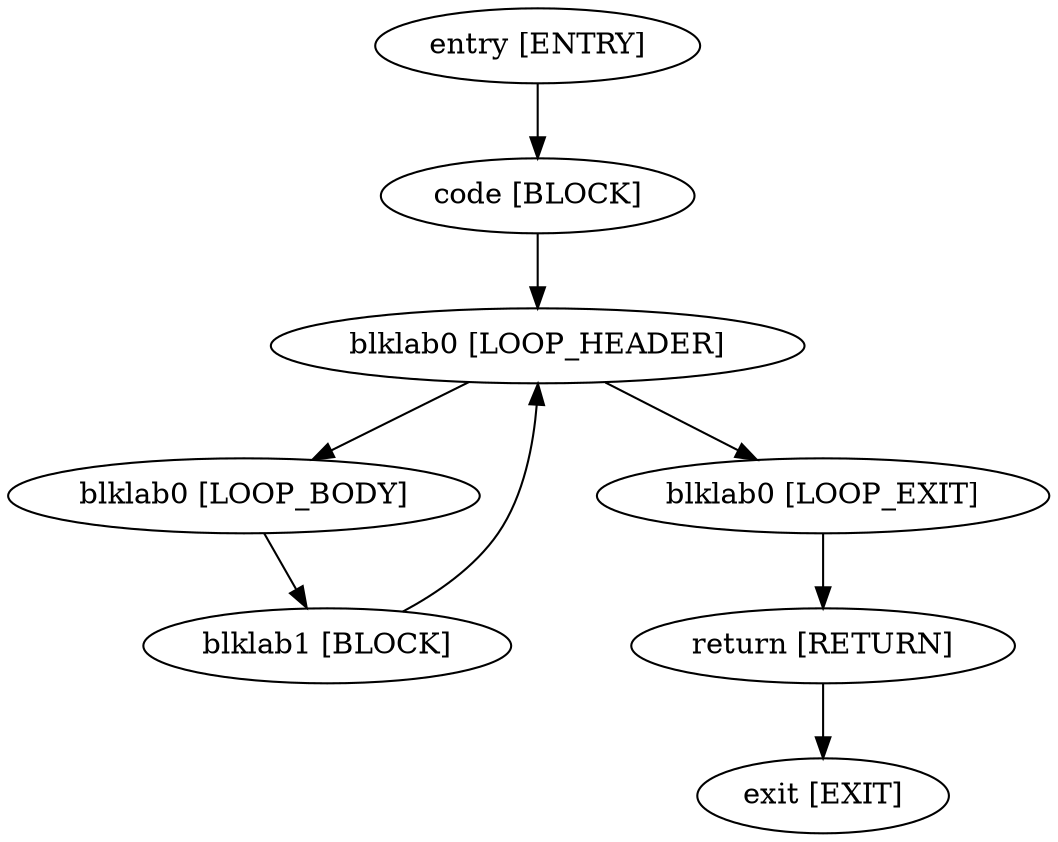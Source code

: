 digraph f2{
"entry [ENTRY]"->"code [BLOCK]";
"code [BLOCK]"->"blklab0 [LOOP_HEADER]";
"blklab0 [LOOP_HEADER]"->"blklab0 [LOOP_BODY]";
"blklab0 [LOOP_HEADER]"->"blklab0 [LOOP_EXIT]";
"blklab0 [LOOP_BODY]"->"blklab1 [BLOCK]";
"blklab0 [LOOP_EXIT]"->"return [RETURN]";
"blklab1 [BLOCK]"->"blklab0 [LOOP_HEADER]";
"return [RETURN]"->"exit [EXIT]";

}
